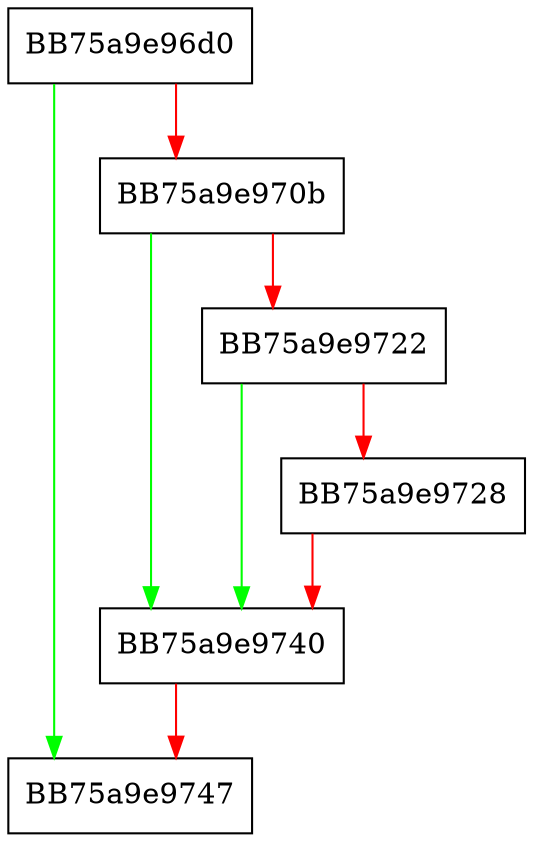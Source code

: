 digraph GetHash {
  node [shape="box"];
  graph [splines=ortho];
  BB75a9e96d0 -> BB75a9e9747 [color="green"];
  BB75a9e96d0 -> BB75a9e970b [color="red"];
  BB75a9e970b -> BB75a9e9740 [color="green"];
  BB75a9e970b -> BB75a9e9722 [color="red"];
  BB75a9e9722 -> BB75a9e9740 [color="green"];
  BB75a9e9722 -> BB75a9e9728 [color="red"];
  BB75a9e9728 -> BB75a9e9740 [color="red"];
  BB75a9e9740 -> BB75a9e9747 [color="red"];
}